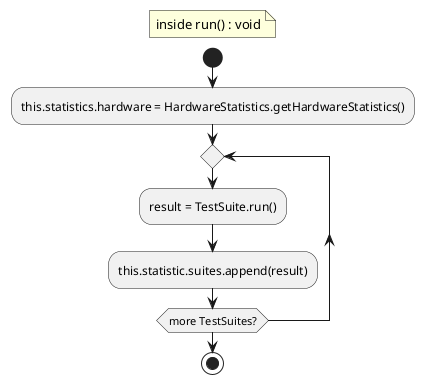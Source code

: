 @startuml
floating note: inside run() : void

start

:this.statistics.hardware = HardwareStatistics.getHardwareStatistics();

repeat
:result = TestSuite.run();
:this.statistic.suites.append(result);
repeat while (more TestSuites?)

stop

@enduml
